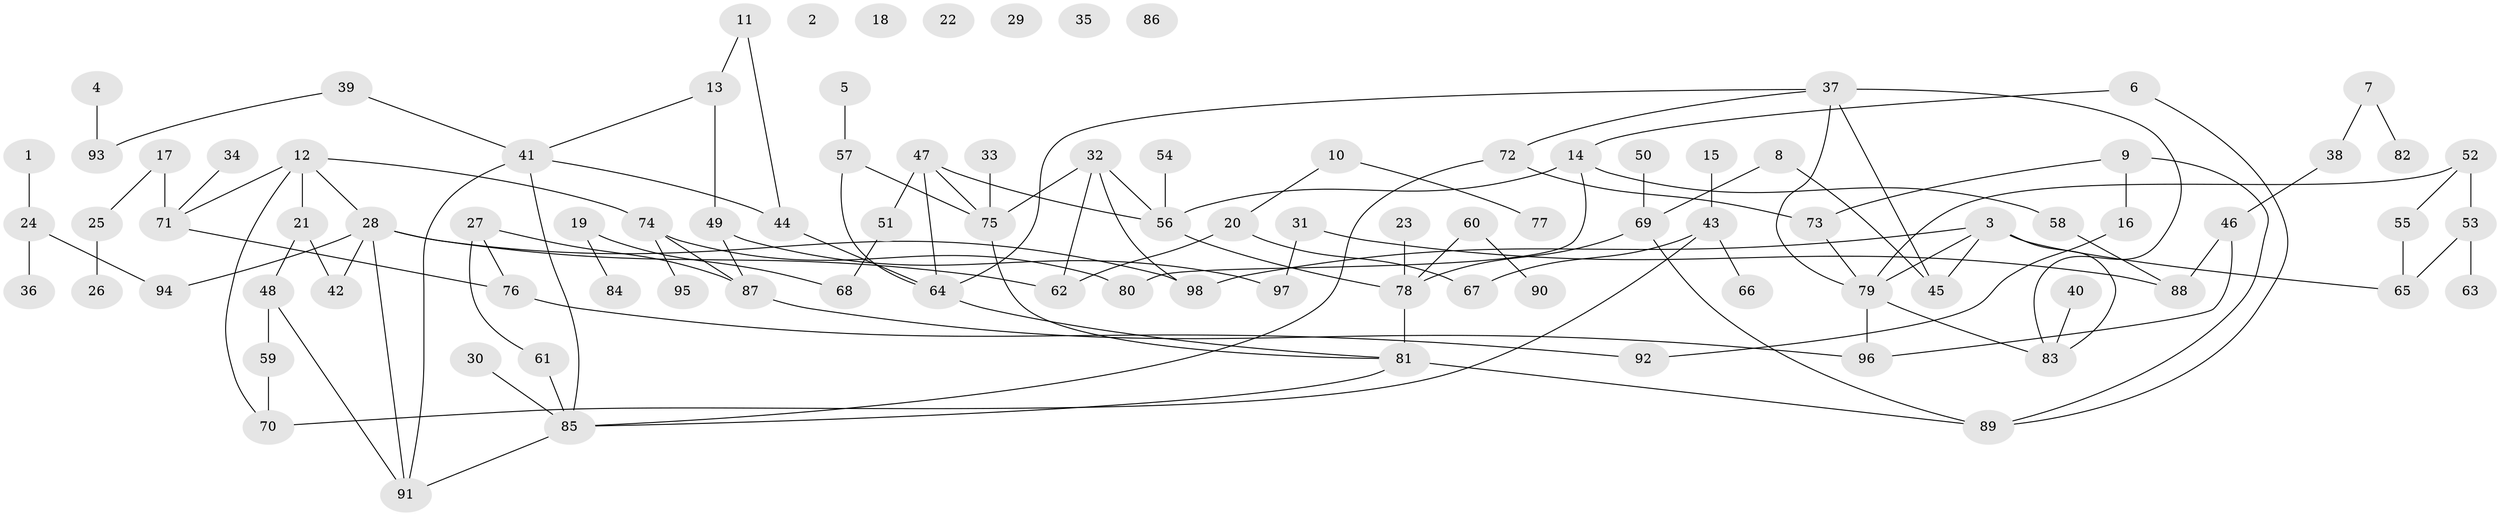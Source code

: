 // coarse degree distribution, {1: 0.234375, 0: 0.09375, 6: 0.03125, 2: 0.1875, 4: 0.09375, 3: 0.1875, 5: 0.109375, 7: 0.03125, 8: 0.03125}
// Generated by graph-tools (version 1.1) at 2025/23/03/03/25 07:23:27]
// undirected, 98 vertices, 124 edges
graph export_dot {
graph [start="1"]
  node [color=gray90,style=filled];
  1;
  2;
  3;
  4;
  5;
  6;
  7;
  8;
  9;
  10;
  11;
  12;
  13;
  14;
  15;
  16;
  17;
  18;
  19;
  20;
  21;
  22;
  23;
  24;
  25;
  26;
  27;
  28;
  29;
  30;
  31;
  32;
  33;
  34;
  35;
  36;
  37;
  38;
  39;
  40;
  41;
  42;
  43;
  44;
  45;
  46;
  47;
  48;
  49;
  50;
  51;
  52;
  53;
  54;
  55;
  56;
  57;
  58;
  59;
  60;
  61;
  62;
  63;
  64;
  65;
  66;
  67;
  68;
  69;
  70;
  71;
  72;
  73;
  74;
  75;
  76;
  77;
  78;
  79;
  80;
  81;
  82;
  83;
  84;
  85;
  86;
  87;
  88;
  89;
  90;
  91;
  92;
  93;
  94;
  95;
  96;
  97;
  98;
  1 -- 24;
  3 -- 45;
  3 -- 65;
  3 -- 79;
  3 -- 83;
  3 -- 98;
  4 -- 93;
  5 -- 57;
  6 -- 14;
  6 -- 89;
  7 -- 38;
  7 -- 82;
  8 -- 45;
  8 -- 69;
  9 -- 16;
  9 -- 73;
  9 -- 89;
  10 -- 20;
  10 -- 77;
  11 -- 13;
  11 -- 44;
  12 -- 21;
  12 -- 28;
  12 -- 70;
  12 -- 71;
  12 -- 74;
  13 -- 41;
  13 -- 49;
  14 -- 56;
  14 -- 58;
  14 -- 80;
  15 -- 43;
  16 -- 92;
  17 -- 25;
  17 -- 71;
  19 -- 68;
  19 -- 84;
  20 -- 62;
  20 -- 67;
  21 -- 42;
  21 -- 48;
  23 -- 78;
  24 -- 36;
  24 -- 94;
  25 -- 26;
  27 -- 61;
  27 -- 76;
  27 -- 87;
  28 -- 42;
  28 -- 62;
  28 -- 91;
  28 -- 94;
  28 -- 98;
  30 -- 85;
  31 -- 88;
  31 -- 97;
  32 -- 56;
  32 -- 62;
  32 -- 75;
  32 -- 98;
  33 -- 75;
  34 -- 71;
  37 -- 45;
  37 -- 64;
  37 -- 72;
  37 -- 79;
  37 -- 83;
  38 -- 46;
  39 -- 41;
  39 -- 93;
  40 -- 83;
  41 -- 44;
  41 -- 85;
  41 -- 91;
  43 -- 66;
  43 -- 67;
  43 -- 70;
  44 -- 64;
  46 -- 88;
  46 -- 96;
  47 -- 51;
  47 -- 56;
  47 -- 64;
  47 -- 75;
  48 -- 59;
  48 -- 91;
  49 -- 87;
  49 -- 97;
  50 -- 69;
  51 -- 68;
  52 -- 53;
  52 -- 55;
  52 -- 79;
  53 -- 63;
  53 -- 65;
  54 -- 56;
  55 -- 65;
  56 -- 78;
  57 -- 64;
  57 -- 75;
  58 -- 88;
  59 -- 70;
  60 -- 78;
  60 -- 90;
  61 -- 85;
  64 -- 81;
  69 -- 78;
  69 -- 89;
  71 -- 76;
  72 -- 73;
  72 -- 85;
  73 -- 79;
  74 -- 80;
  74 -- 87;
  74 -- 95;
  75 -- 81;
  76 -- 92;
  78 -- 81;
  79 -- 83;
  79 -- 96;
  81 -- 85;
  81 -- 89;
  85 -- 91;
  87 -- 96;
}
